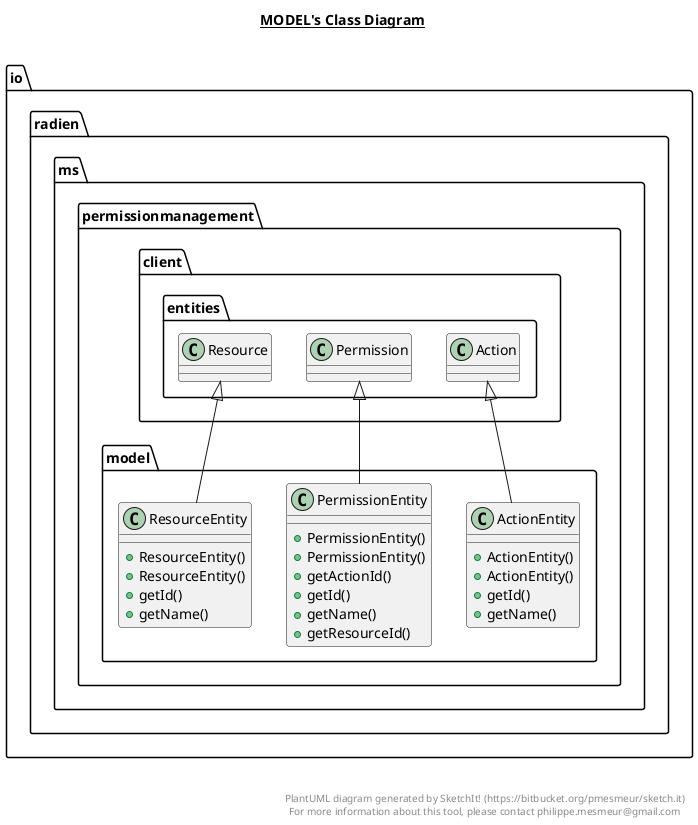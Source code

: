 @startuml

title __MODEL's Class Diagram__\n

  namespace io.radien.ms.permissionmanagement {
    namespace model {
      class io.radien.ms.permissionmanagement.model.ActionEntity {
          + ActionEntity()
          + ActionEntity()
          + getId()
          + getName()
      }
    }
  }
  

  namespace io.radien.ms.permissionmanagement {
    namespace model {
      class io.radien.ms.permissionmanagement.model.PermissionEntity {
          + PermissionEntity()
          + PermissionEntity()
          + getActionId()
          + getId()
          + getName()
          + getResourceId()
      }
    }
  }
  

  namespace io.radien.ms.permissionmanagement {
    namespace model {
      class io.radien.ms.permissionmanagement.model.ResourceEntity {
          + ResourceEntity()
          + ResourceEntity()
          + getId()
          + getName()
      }
    }
  }
  

  io.radien.ms.permissionmanagement.model.ActionEntity -up-|> io.radien.ms.permissionmanagement.client.entities.Action
  io.radien.ms.permissionmanagement.model.PermissionEntity -up-|> io.radien.ms.permissionmanagement.client.entities.Permission
  io.radien.ms.permissionmanagement.model.ResourceEntity -up-|> io.radien.ms.permissionmanagement.client.entities.Resource


right footer


PlantUML diagram generated by SketchIt! (https://bitbucket.org/pmesmeur/sketch.it)
For more information about this tool, please contact philippe.mesmeur@gmail.com
endfooter

@enduml
